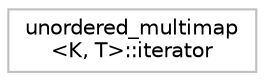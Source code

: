 digraph "Graphical Class Hierarchy"
{
 // INTERACTIVE_SVG=YES
  bgcolor="transparent";
  edge [fontname="Helvetica",fontsize="10",labelfontname="Helvetica",labelfontsize="10"];
  node [fontname="Helvetica",fontsize="10",shape=record];
  rankdir="LR";
  Node1 [label="unordered_multimap\l\<K, T\>::iterator",height=0.2,width=0.4,color="grey75",tooltip="STL iterator class. "];
}
